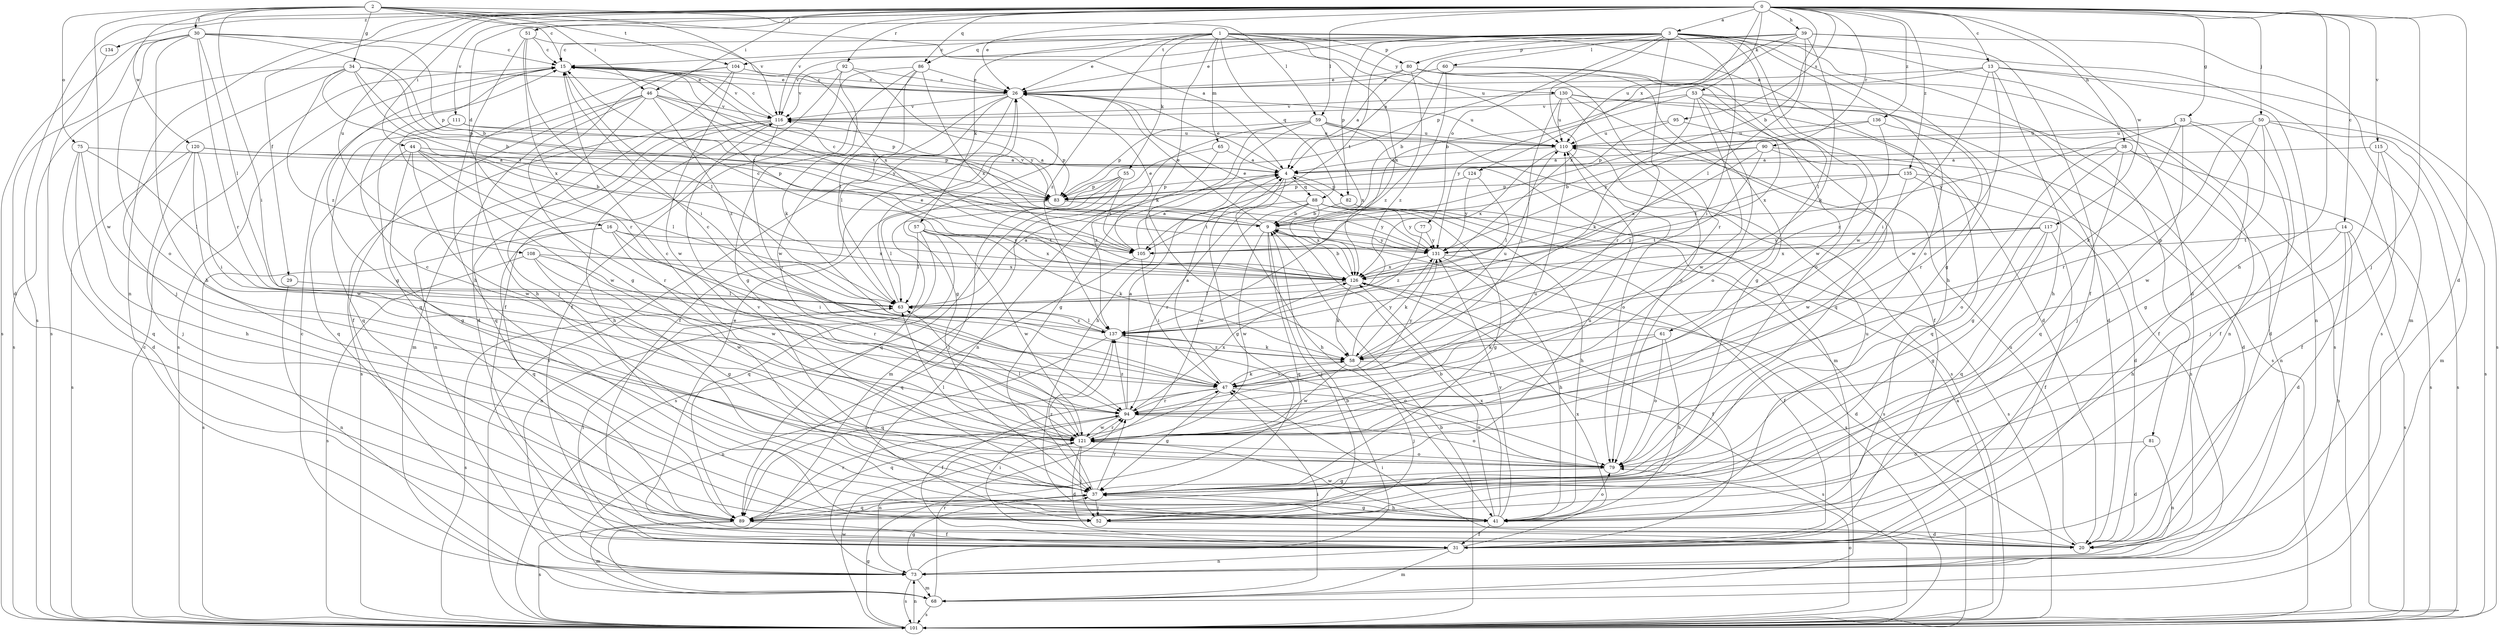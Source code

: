 strict digraph  {
0;
1;
2;
3;
4;
9;
13;
14;
15;
16;
20;
26;
29;
30;
31;
33;
34;
37;
38;
39;
41;
44;
46;
47;
50;
51;
52;
53;
55;
57;
58;
59;
60;
61;
63;
65;
68;
73;
75;
77;
79;
80;
81;
82;
83;
86;
88;
89;
90;
92;
94;
95;
101;
104;
105;
108;
110;
111;
115;
116;
117;
120;
121;
124;
126;
130;
131;
134;
135;
136;
137;
0 -> 3  [label=a];
0 -> 9  [label=b];
0 -> 13  [label=c];
0 -> 14  [label=c];
0 -> 16  [label=d];
0 -> 20  [label=d];
0 -> 26  [label=e];
0 -> 29  [label=f];
0 -> 33  [label=g];
0 -> 38  [label=h];
0 -> 39  [label=h];
0 -> 41  [label=h];
0 -> 44  [label=i];
0 -> 46  [label=i];
0 -> 50  [label=j];
0 -> 51  [label=j];
0 -> 52  [label=j];
0 -> 53  [label=k];
0 -> 59  [label=l];
0 -> 73  [label=n];
0 -> 86  [label=q];
0 -> 90  [label=r];
0 -> 92  [label=r];
0 -> 95  [label=s];
0 -> 101  [label=s];
0 -> 108  [label=u];
0 -> 111  [label=v];
0 -> 115  [label=v];
0 -> 116  [label=v];
0 -> 117  [label=w];
0 -> 124  [label=x];
0 -> 134  [label=z];
0 -> 135  [label=z];
0 -> 136  [label=z];
1 -> 26  [label=e];
1 -> 41  [label=h];
1 -> 55  [label=k];
1 -> 57  [label=k];
1 -> 58  [label=k];
1 -> 65  [label=m];
1 -> 80  [label=p];
1 -> 86  [label=q];
1 -> 88  [label=q];
1 -> 101  [label=s];
1 -> 110  [label=u];
1 -> 126  [label=x];
1 -> 130  [label=y];
1 -> 137  [label=z];
2 -> 4  [label=a];
2 -> 15  [label=c];
2 -> 30  [label=f];
2 -> 34  [label=g];
2 -> 46  [label=i];
2 -> 47  [label=i];
2 -> 59  [label=l];
2 -> 75  [label=o];
2 -> 104  [label=t];
2 -> 116  [label=v];
2 -> 120  [label=w];
2 -> 121  [label=w];
3 -> 15  [label=c];
3 -> 20  [label=d];
3 -> 26  [label=e];
3 -> 37  [label=g];
3 -> 47  [label=i];
3 -> 60  [label=l];
3 -> 61  [label=l];
3 -> 77  [label=o];
3 -> 79  [label=o];
3 -> 80  [label=p];
3 -> 81  [label=p];
3 -> 82  [label=p];
3 -> 94  [label=r];
3 -> 104  [label=t];
3 -> 105  [label=t];
3 -> 116  [label=v];
3 -> 121  [label=w];
3 -> 126  [label=x];
4 -> 26  [label=e];
4 -> 37  [label=g];
4 -> 41  [label=h];
4 -> 82  [label=p];
4 -> 83  [label=p];
4 -> 88  [label=q];
9 -> 15  [label=c];
9 -> 26  [label=e];
9 -> 52  [label=j];
9 -> 89  [label=q];
9 -> 101  [label=s];
9 -> 121  [label=w];
9 -> 131  [label=y];
13 -> 9  [label=b];
13 -> 26  [label=e];
13 -> 41  [label=h];
13 -> 47  [label=i];
13 -> 73  [label=n];
13 -> 101  [label=s];
13 -> 121  [label=w];
14 -> 20  [label=d];
14 -> 41  [label=h];
14 -> 73  [label=n];
14 -> 101  [label=s];
14 -> 105  [label=t];
15 -> 26  [label=e];
15 -> 37  [label=g];
15 -> 63  [label=l];
15 -> 101  [label=s];
15 -> 105  [label=t];
15 -> 116  [label=v];
16 -> 47  [label=i];
16 -> 89  [label=q];
16 -> 101  [label=s];
16 -> 121  [label=w];
16 -> 126  [label=x];
16 -> 131  [label=y];
20 -> 26  [label=e];
20 -> 47  [label=i];
20 -> 110  [label=u];
26 -> 15  [label=c];
26 -> 31  [label=f];
26 -> 37  [label=g];
26 -> 63  [label=l];
26 -> 101  [label=s];
26 -> 110  [label=u];
26 -> 116  [label=v];
29 -> 63  [label=l];
29 -> 73  [label=n];
30 -> 9  [label=b];
30 -> 15  [label=c];
30 -> 20  [label=d];
30 -> 41  [label=h];
30 -> 63  [label=l];
30 -> 79  [label=o];
30 -> 83  [label=p];
30 -> 94  [label=r];
30 -> 101  [label=s];
31 -> 47  [label=i];
31 -> 63  [label=l];
31 -> 68  [label=m];
31 -> 73  [label=n];
31 -> 126  [label=x];
33 -> 20  [label=d];
33 -> 31  [label=f];
33 -> 52  [label=j];
33 -> 58  [label=k];
33 -> 110  [label=u];
33 -> 131  [label=y];
34 -> 9  [label=b];
34 -> 26  [label=e];
34 -> 52  [label=j];
34 -> 83  [label=p];
34 -> 101  [label=s];
34 -> 105  [label=t];
34 -> 126  [label=x];
34 -> 137  [label=z];
37 -> 41  [label=h];
37 -> 52  [label=j];
37 -> 89  [label=q];
37 -> 94  [label=r];
37 -> 110  [label=u];
37 -> 116  [label=v];
37 -> 137  [label=z];
38 -> 4  [label=a];
38 -> 37  [label=g];
38 -> 73  [label=n];
38 -> 79  [label=o];
38 -> 89  [label=q];
38 -> 101  [label=s];
39 -> 4  [label=a];
39 -> 15  [label=c];
39 -> 31  [label=f];
39 -> 58  [label=k];
39 -> 63  [label=l];
39 -> 68  [label=m];
39 -> 83  [label=p];
39 -> 110  [label=u];
41 -> 9  [label=b];
41 -> 31  [label=f];
41 -> 37  [label=g];
41 -> 79  [label=o];
41 -> 110  [label=u];
41 -> 121  [label=w];
41 -> 126  [label=x];
41 -> 131  [label=y];
44 -> 4  [label=a];
44 -> 9  [label=b];
44 -> 37  [label=g];
44 -> 63  [label=l];
44 -> 89  [label=q];
44 -> 94  [label=r];
44 -> 121  [label=w];
46 -> 20  [label=d];
46 -> 31  [label=f];
46 -> 68  [label=m];
46 -> 83  [label=p];
46 -> 89  [label=q];
46 -> 116  [label=v];
46 -> 131  [label=y];
46 -> 137  [label=z];
47 -> 4  [label=a];
47 -> 15  [label=c];
47 -> 31  [label=f];
47 -> 37  [label=g];
47 -> 58  [label=k];
47 -> 79  [label=o];
47 -> 94  [label=r];
47 -> 131  [label=y];
50 -> 31  [label=f];
50 -> 37  [label=g];
50 -> 68  [label=m];
50 -> 94  [label=r];
50 -> 101  [label=s];
50 -> 110  [label=u];
50 -> 121  [label=w];
51 -> 15  [label=c];
51 -> 41  [label=h];
51 -> 47  [label=i];
51 -> 94  [label=r];
51 -> 126  [label=x];
52 -> 20  [label=d];
53 -> 20  [label=d];
53 -> 58  [label=k];
53 -> 73  [label=n];
53 -> 79  [label=o];
53 -> 89  [label=q];
53 -> 116  [label=v];
53 -> 121  [label=w];
53 -> 131  [label=y];
55 -> 52  [label=j];
55 -> 83  [label=p];
55 -> 89  [label=q];
55 -> 101  [label=s];
55 -> 105  [label=t];
57 -> 58  [label=k];
57 -> 63  [label=l];
57 -> 73  [label=n];
57 -> 89  [label=q];
57 -> 105  [label=t];
57 -> 121  [label=w];
57 -> 126  [label=x];
58 -> 47  [label=i];
58 -> 52  [label=j];
58 -> 101  [label=s];
58 -> 110  [label=u];
58 -> 121  [label=w];
58 -> 131  [label=y];
58 -> 137  [label=z];
59 -> 37  [label=g];
59 -> 41  [label=h];
59 -> 68  [label=m];
59 -> 73  [label=n];
59 -> 83  [label=p];
59 -> 101  [label=s];
59 -> 110  [label=u];
59 -> 126  [label=x];
60 -> 9  [label=b];
60 -> 26  [label=e];
60 -> 79  [label=o];
60 -> 121  [label=w];
60 -> 137  [label=z];
61 -> 41  [label=h];
61 -> 58  [label=k];
61 -> 79  [label=o];
61 -> 94  [label=r];
63 -> 4  [label=a];
63 -> 26  [label=e];
63 -> 101  [label=s];
63 -> 137  [label=z];
65 -> 4  [label=a];
65 -> 68  [label=m];
65 -> 137  [label=z];
68 -> 15  [label=c];
68 -> 47  [label=i];
68 -> 94  [label=r];
68 -> 101  [label=s];
73 -> 9  [label=b];
73 -> 37  [label=g];
73 -> 68  [label=m];
73 -> 101  [label=s];
75 -> 4  [label=a];
75 -> 20  [label=d];
75 -> 41  [label=h];
75 -> 63  [label=l];
75 -> 89  [label=q];
77 -> 131  [label=y];
77 -> 137  [label=z];
79 -> 15  [label=c];
79 -> 37  [label=g];
79 -> 63  [label=l];
80 -> 4  [label=a];
80 -> 26  [label=e];
80 -> 37  [label=g];
80 -> 94  [label=r];
80 -> 101  [label=s];
80 -> 137  [label=z];
81 -> 20  [label=d];
81 -> 73  [label=n];
81 -> 79  [label=o];
82 -> 9  [label=b];
82 -> 101  [label=s];
83 -> 63  [label=l];
83 -> 116  [label=v];
83 -> 131  [label=y];
86 -> 26  [label=e];
86 -> 31  [label=f];
86 -> 37  [label=g];
86 -> 63  [label=l];
86 -> 121  [label=w];
86 -> 126  [label=x];
88 -> 9  [label=b];
88 -> 37  [label=g];
88 -> 41  [label=h];
88 -> 94  [label=r];
88 -> 101  [label=s];
88 -> 105  [label=t];
88 -> 121  [label=w];
88 -> 126  [label=x];
88 -> 131  [label=y];
89 -> 31  [label=f];
89 -> 68  [label=m];
89 -> 94  [label=r];
89 -> 101  [label=s];
90 -> 4  [label=a];
90 -> 9  [label=b];
90 -> 20  [label=d];
90 -> 89  [label=q];
90 -> 126  [label=x];
90 -> 137  [label=z];
92 -> 26  [label=e];
92 -> 31  [label=f];
92 -> 58  [label=k];
92 -> 116  [label=v];
92 -> 131  [label=y];
94 -> 4  [label=a];
94 -> 79  [label=o];
94 -> 89  [label=q];
94 -> 121  [label=w];
94 -> 126  [label=x];
94 -> 137  [label=z];
95 -> 83  [label=p];
95 -> 110  [label=u];
95 -> 126  [label=x];
101 -> 4  [label=a];
101 -> 9  [label=b];
101 -> 15  [label=c];
101 -> 37  [label=g];
101 -> 73  [label=n];
101 -> 79  [label=o];
101 -> 121  [label=w];
104 -> 26  [label=e];
104 -> 37  [label=g];
104 -> 41  [label=h];
104 -> 52  [label=j];
104 -> 121  [label=w];
105 -> 4  [label=a];
105 -> 15  [label=c];
105 -> 26  [label=e];
105 -> 47  [label=i];
105 -> 89  [label=q];
108 -> 37  [label=g];
108 -> 94  [label=r];
108 -> 101  [label=s];
108 -> 121  [label=w];
108 -> 126  [label=x];
110 -> 4  [label=a];
110 -> 79  [label=o];
110 -> 126  [label=x];
111 -> 83  [label=p];
111 -> 89  [label=q];
111 -> 110  [label=u];
111 -> 121  [label=w];
115 -> 4  [label=a];
115 -> 31  [label=f];
115 -> 52  [label=j];
115 -> 101  [label=s];
116 -> 15  [label=c];
116 -> 41  [label=h];
116 -> 73  [label=n];
116 -> 83  [label=p];
116 -> 89  [label=q];
116 -> 94  [label=r];
116 -> 101  [label=s];
116 -> 110  [label=u];
117 -> 31  [label=f];
117 -> 37  [label=g];
117 -> 89  [label=q];
117 -> 105  [label=t];
117 -> 126  [label=x];
117 -> 131  [label=y];
120 -> 4  [label=a];
120 -> 47  [label=i];
120 -> 52  [label=j];
120 -> 83  [label=p];
120 -> 101  [label=s];
120 -> 121  [label=w];
121 -> 15  [label=c];
121 -> 20  [label=d];
121 -> 52  [label=j];
121 -> 63  [label=l];
121 -> 73  [label=n];
121 -> 79  [label=o];
121 -> 94  [label=r];
121 -> 110  [label=u];
124 -> 63  [label=l];
124 -> 83  [label=p];
124 -> 131  [label=y];
126 -> 9  [label=b];
126 -> 15  [label=c];
126 -> 20  [label=d];
126 -> 31  [label=f];
126 -> 58  [label=k];
126 -> 63  [label=l];
130 -> 20  [label=d];
130 -> 31  [label=f];
130 -> 47  [label=i];
130 -> 79  [label=o];
130 -> 101  [label=s];
130 -> 110  [label=u];
130 -> 116  [label=v];
131 -> 26  [label=e];
131 -> 31  [label=f];
131 -> 41  [label=h];
131 -> 58  [label=k];
131 -> 126  [label=x];
134 -> 101  [label=s];
135 -> 20  [label=d];
135 -> 73  [label=n];
135 -> 83  [label=p];
135 -> 105  [label=t];
135 -> 121  [label=w];
136 -> 94  [label=r];
136 -> 110  [label=u];
136 -> 131  [label=y];
136 -> 137  [label=z];
137 -> 58  [label=k];
137 -> 63  [label=l];
137 -> 73  [label=n];
137 -> 79  [label=o];
137 -> 89  [label=q];
}
